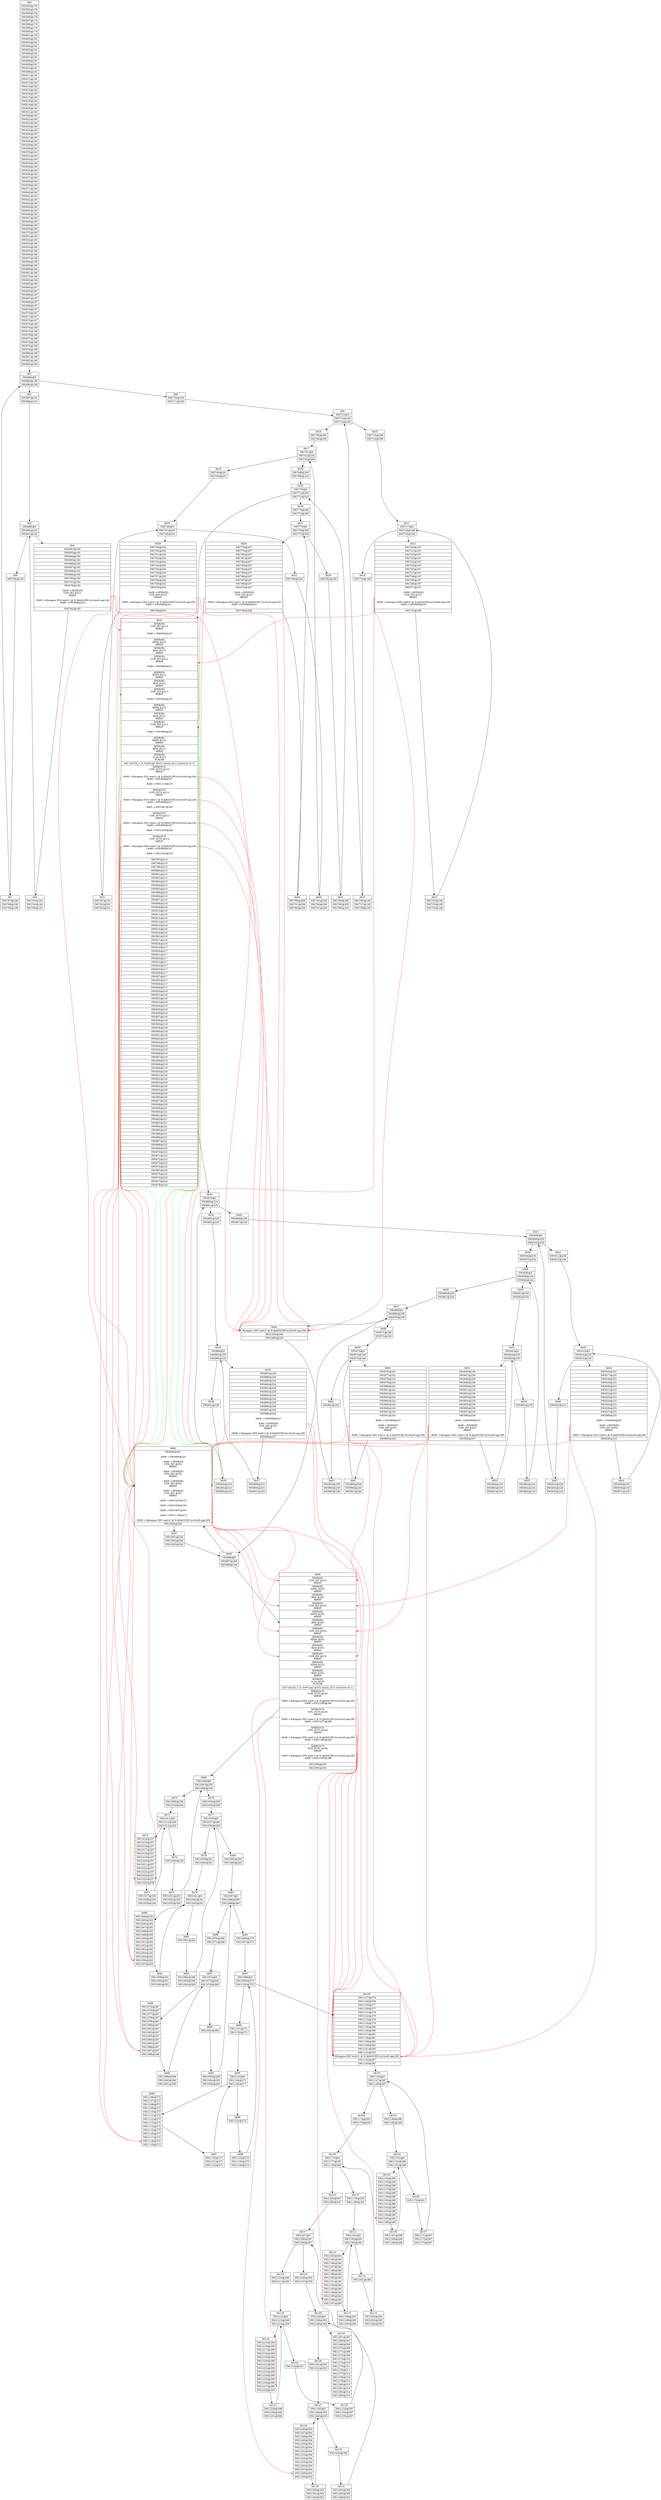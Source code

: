 digraph CDFG {
node [shape=record];
bb0 [shape=record, label = "{bb0|<x0000000002CB31E0>SW(593)@179\n|<x0000000002CB3280>SW(594)@179\n|<x0000000002CB3320>SW(595)@179\n|<x0000000002CB33C0>SW(596)@179\n|<x0000000002CB3460>SW(597)@179\n|<x0000000002CB3500>SW(598)@179\n|<x0000000002CB35A0>SW(599)@179\n|<x0000000002CB3640>SW(600)@179\n|<x0000000002CB36E0>SW(601)@179\n|<x0000000002CB3780>SW(602)@181\n|<x0000000002CB3820>SW(603)@181\n|<x0000000002CB38C0>SW(604)@181\n|<x0000000002CB3960>SW(605)@181\n|<x0000000002CB3A00>SW(606)@181\n|<x0000000002CB3AA0>SW(607)@181\n|<x0000000002CB3B40>SW(608)@181\n|<x0000000002CB3BE0>SW(609)@181\n|<x0000000002CB3C80>SW(610)@181\n|<x0000000002CB2240>SW(568)@181\n|<x0000000002CB3D20>SW(611)@181\n|<x0000000002CB3DC0>SW(612)@181\n|<x0000000002CB3E60>SW(613)@182\n|<x0000000002CB3F00>SW(614)@182\n|<x0000000002CB3FA0>SW(615)@182\n|<x0000000002CB4040>SW(616)@182\n|<x0000000002CB40E0>SW(617)@182\n|<x0000000002CB4180>SW(618)@182\n|<x0000000002CB4220>SW(619)@182\n|<x0000000002CB42C0>SW(620)@182\n|<x0000000002CB4360>SW(621)@182\n|<x0000000002CB22E0>SW(569)@182\n|<x0000000002CB4400>SW(622)@182\n|<x0000000002CB44A0>SW(623)@182\n|<x0000000002CB4540>SW(624)@183\n|<x0000000002CB45E0>SW(625)@183\n|<x0000000002CB4680>SW(626)@183\n|<x0000000002CB4720>SW(627)@183\n|<x0000000002CB47C0>SW(628)@183\n|<x0000000002CB4860>SW(629)@183\n|<x0000000002CB4900>SW(630)@183\n|<x0000000002CB2380>SW(570)@183\n|<x0000000002CB49A0>SW(631)@183\n|<x0000000002CB4A40>SW(632)@183\n|<x0000000002CB4AE0>SW(633)@184\n|<x0000000002CB4B80>SW(634)@184\n|<x0000000002CB4C20>SW(635)@184\n|<x0000000002CB4CC0>SW(636)@184\n|<x0000000002CB4D60>SW(637)@184\n|<x0000000002CB4E00>SW(638)@184\n|<x0000000002CB4EA0>SW(639)@184\n|<x0000000002CB2420>SW(571)@184\n|<x0000000002CB4F40>SW(640)@184\n|<x0000000002CB4FE0>SW(641)@184\n|<x0000000002CB5080>SW(642)@185\n|<x0000000002CB5120>SW(643)@185\n|<x0000000002CB51C0>SW(644)@185\n|<x0000000002CB5260>SW(645)@185\n|<x0000000002CB5300>SW(646)@185\n|<x0000000002CB53A0>SW(647)@185\n|<x0000000002CB5440>SW(648)@185\n|<x0000000002CB54E0>SW(649)@185\n|<x0000000002CB5580>SW(650)@185\n|<x0000000002CB24C0>SW(572)@185\n|<x0000000002CB5620>SW(651)@185\n|<x0000000002CB56C0>SW(652)@185\n|<x0000000002CB5760>SW(653)@186\n|<x0000000002CB5800>SW(654)@186\n|<x0000000002CB58A0>SW(655)@186\n|<x0000000002CB5940>SW(656)@186\n|<x0000000002CB59E0>SW(657)@186\n|<x0000000002CB5A80>SW(658)@186\n|<x0000000002CB5B20>SW(659)@186\n|<x0000000002CB5BC0>SW(660)@186\n|<x0000000002CB5C60>SW(661)@186\n|<x0000000002CB2560>SW(573)@186\n|<x0000000002CB5D00>SW(662)@186\n|<x0000000002CB5DA0>SW(663)@186\n|<x0000000002CB5E40>SW(664)@187\n|<x0000000002CB5EE0>SW(665)@187\n|<x0000000002CB5F80>SW(666)@187\n|<x0000000002CB6020>SW(667)@187\n|<x0000000002CB60C0>SW(668)@187\n|<x0000000002CB6160>SW(669)@187\n|<x0000000002CB6200>SW(670)@187\n|<x0000000002CB2600>SW(574)@187\n|<x0000000002CB62A0>SW(671)@187\n|<x0000000002CB6340>SW(672)@187\n|<x0000000002CB63E0>SW(673)@188\n|<x0000000002CB6480>SW(674)@188\n|<x0000000002CB6520>SW(675)@188\n|<x0000000002CB65C0>SW(676)@188\n|<x0000000002CB6660>SW(677)@188\n|<x0000000002CB6700>SW(678)@188\n|<x0000000002CB67A0>SW(679)@188\n|<x0000000002CB26A0>SW(575)@188\n|<x0000000002CB6840>SW(680)@188\n|<x0000000002CB68E0>SW(681)@188\n|<x0000000002CB6980>SW(682)@190\n|<x0000000002CB6A20>SW(683)@190\n}"];
bb1 [shape=record, label = "{bb1|<x0000000002CB6AC0>SW(684)@0\n|<x0000000002CB6B60>SW(685)@190\n|<x0000000002CB6C00>SW(686)@190\n}"];
bb2 [shape=record, label = "{bb2|<x0000000002CB6CA0>SW(687)@191\n|<x0000000002CB6D40>SW(688)@191\n}"];
bb3 [shape=record, label = "{bb3|<x0000000002CB6DE0>SW(689)@0\n|<x0000000002CB6E80>SW(690)@191\n|<x0000000002CB6F20>SW(691)@191\n}"];
bb4 [shape=record, label = "{bb4|<x0000000002B3B140>SW(692)@192\n|<x0000000002B3B1E0>SW(693)@192\n|<x0000000002B3B280>SW(694)@192\n|<x0000000002B3B320>SW(695)@192\n|<x0000000002B3B3C0>SW(696)@192\n|<x0000000002B3B460>SW(697)@192\n|<x0000000002B3B500>SW(698)@192\n|<x0000000002B3B5A0>SW(699)@192\n|<x0000000002B3B640>SW(700)@192\n|<x0000000002B3B6E0>SW(701)@192\n|<x0000000002CB2740>SW(576)@192\n\n--RAW--\>XFER(IN)\nCON_IN2 @212\nARRAY\n\n--RAW--\>#pragma SDS wait(1) @ D:/ljd4/GCRU/src/tsw9.cpp:244\n--RAW--\>SW(999)@247\n\n|<x0000000002B3B780>SW(702)@193\n}"];
bb5 [shape=record, label = "{bb5|<x0000000002B3B820>SW(703)@191\n|<x0000000002B3B8C0>SW(704)@191\n|<x0000000002B3B960>SW(705)@191\n}"];
bb6 [shape=record, label = "{bb6|<x0000000002B3BA00>SW(706)@194\n}"];
bb7 [shape=record, label = "{bb7|<x0000000002B3BAA0>SW(707)@190\n|<x0000000002B3BB40>SW(708)@190\n|<x0000000002B3BBE0>SW(709)@190\n}"];
bb8 [shape=record, label = "{bb8|<x0000000002B3BC80>SW(710)@195\n|<x0000000002B3BD20>SW(711)@195\n}"];
bb9 [shape=record, label = "{bb9|<x0000000002B3BDC0>SW(712)@0\n|<x0000000002B3BE60>SW(713)@195\n|<x0000000002B3BF00>SW(714)@195\n}"];
bb10 [shape=record, label = "{bb10|<x0000000002B3BFA0>SW(715)@196\n|<x0000000002B3C040>SW(716)@196\n}"];
bb11 [shape=record, label = "{bb11|<x0000000002B3C0E0>SW(717)@0\n|<x0000000002B3C180>SW(718)@196\n|<x0000000002B3C220>SW(719)@196\n}"];
bb12 [shape=record, label = "{bb12|<x0000000002B3C2C0>SW(720)@197\n|<x0000000002B3C360>SW(721)@197\n|<x0000000002B3C400>SW(722)@197\n|<x0000000002B3C4A0>SW(723)@197\n|<x0000000002B3C540>SW(724)@197\n|<x0000000002B3C5E0>SW(725)@197\n|<x0000000002B3C680>SW(726)@197\n|<x0000000002B3C720>SW(727)@197\n|<x0000000002B3C7C0>SW(728)@197\n|<x0000000002B3C860>SW(729)@197\n|<x0000000002B3C900>SW(730)@197\n|<x0000000002CB27E0>SW(577)@197\n\n--RAW--\>XFER(IN)\nCON_IN3 @212\nARRAY\n\n--RAW--\>#pragma SDS wait(1) @ D:/ljd4/GCRU/src/tsw9.cpp:244\n--RAW--\>SW(999)@247\n\n|<x0000000002B3C9A0>SW(731)@198\n}"];
bb13 [shape=record, label = "{bb13|<x0000000002B3CA40>SW(732)@196\n|<x0000000002B3CAE0>SW(733)@196\n|<x0000000002B3CB80>SW(734)@196\n}"];
bb14 [shape=record, label = "{bb14|<x0000000002B3CC20>SW(735)@199\n}"];
bb15 [shape=record, label = "{bb15|<x0000000002B3CCC0>SW(736)@195\n|<x0000000002B3CD60>SW(737)@195\n|<x0000000002B3CE00>SW(738)@195\n}"];
bb16 [shape=record, label = "{bb16|<x0000000002B3CEA0>SW(739)@200\n|<x0000000002B3CF40>SW(740)@200\n}"];
bb17 [shape=record, label = "{bb17|<x0000000002B3CFE0>SW(741)@0\n|<x0000000002B3D080>SW(742)@200\n|<x0000000002B3D120>SW(743)@200\n}"];
bb18 [shape=record, label = "{bb18|<x0000000002B3D1C0>SW(744)@201\n|<x0000000002B3D260>SW(745)@201\n}"];
bb19 [shape=record, label = "{bb19|<x0000000002B3D300>SW(746)@0\n|<x0000000002B3D3A0>SW(747)@201\n|<x0000000002B3D440>SW(748)@201\n}"];
bb20 [shape=record, label = "{bb20|<x0000000002B3D4E0>SW(749)@202\n|<x0000000002B3D580>SW(750)@202\n|<x0000000002B3D620>SW(751)@202\n|<x0000000002B3D6C0>SW(752)@202\n|<x0000000002B3D760>SW(753)@202\n|<x0000000002B3D800>SW(754)@202\n|<x0000000002B3D8A0>SW(755)@202\n|<x0000000002B3D940>SW(756)@202\n|<x0000000002B3D9E0>SW(757)@202\n|<x0000000002B3DA80>SW(758)@202\n|<x0000000002B3DB20>SW(759)@202\n|<x0000000002CB2880>SW(578)@202\n\n--RAW--\>XFER(IN)\nCON_IN4 @212\nARRAY\n\n--RAW--\>#pragma SDS wait(1) @ D:/ljd4/GCRU/src/tsw9.cpp:244\n--RAW--\>SW(999)@247\n\n|<x0000000002B3DBC0>SW(760)@203\n}"];
bb21 [shape=record, label = "{bb21|<x0000000002B3DC60>SW(761)@201\n|<x0000000002B3DD00>SW(762)@201\n|<x0000000002B3DDA0>SW(763)@201\n}"];
bb22 [shape=record, label = "{bb22|<x0000000002B3DE40>SW(764)@204\n}"];
bb23 [shape=record, label = "{bb23|<x0000000002B3DEE0>SW(765)@200\n|<x0000000002B3DF80>SW(766)@200\n|<x0000000002B3E020>SW(767)@200\n}"];
bb24 [shape=record, label = "{bb24|<x0000000002B3E0C0>SW(768)@205\n|<x0000000002B3E160>SW(769)@205\n}"];
bb25 [shape=record, label = "{bb25|<x0000000002B3E200>SW(770)@0\n|<x0000000002B3E2A0>SW(771)@205\n|<x0000000002B3E340>SW(772)@205\n}"];
bb26 [shape=record, label = "{bb26|<x0000000002B3E3E0>SW(773)@206\n|<x0000000002B3E480>SW(774)@206\n}"];
bb27 [shape=record, label = "{bb27|<x0000000002B3E520>SW(775)@0\n|<x0000000002B3E5C0>SW(776)@206\n|<x0000000002B3E660>SW(777)@206\n}"];
bb28 [shape=record, label = "{bb28|<x0000000002B3E700>SW(778)@207\n|<x0000000002B3E7A0>SW(779)@207\n|<x0000000002B3E840>SW(780)@207\n|<x0000000002B3E8E0>SW(781)@207\n|<x0000000002B3E980>SW(782)@207\n|<x0000000002B3EA20>SW(783)@207\n|<x0000000002B3EAC0>SW(784)@207\n|<x0000000002B3EB60>SW(785)@207\n|<x0000000002B3EC00>SW(786)@207\n|<x0000000002B3ECA0>SW(787)@207\n|<x0000000002B3ED40>SW(788)@207\n|<x0000000002CB2920>SW(579)@207\n\n--RAW--\>XFER(IN)\nCON_IN5 @212\nARRAY\n\n--RAW--\>#pragma SDS wait(1) @ D:/ljd4/GCRU/src/tsw9.cpp:244\n--RAW--\>SW(999)@247\n\n|<x0000000002B3EDE0>SW(789)@208\n}"];
bb29 [shape=record, label = "{bb29|<x0000000002B3EE80>SW(790)@206\n|<x0000000002B3EF20>SW(791)@206\n|<x0000000002B3EFC0>SW(792)@206\n}"];
bb30 [shape=record, label = "{bb30|<x0000000002B3F060>SW(793)@209\n}"];
bb31 [shape=record, label = "{bb31|<x0000000002B3F100>SW(794)@205\n|<x0000000002B3F1A0>SW(795)@205\n|<x0000000002B3F240>SW(796)@205\n}"];
bb32 [shape=record, label = "{bb32|<x0000000002EE4D30>XFER(IN)\nCON_IN2 @212\nARRAY\n\n--WAR--\>SW(999)@247\n\n|<x0000000002EE4DD0>XFER(IN)\nKER2 @212\nARRAY\n|<x0000000002EE4F10>XFER(IN)\nBIA2 @212\nARRAY\n|<x0000000002EE4FB0>XFER(IN)\nCON_IN3 @212\nARRAY\n\n--WAR--\>SW(999)@247\n\n|<x0000000002EE5050>XFER(IN)\nKER3 @212\nARRAY\n|<x0000000002EE5190>XFER(IN)\nBIA3 @212\nARRAY\n|<x0000000002EE5230>XFER(IN)\nCON_IN4 @212\nARRAY\n\n--WAR--\>SW(999)@247\n\n|<x0000000002EE52D0>XFER(IN)\nKER4 @212\nARRAY\n|<x0000000002EE5410>XFER(IN)\nBIA4 @212\nARRAY\n|<x0000000002EE54B0>XFER(IN)\nCON_IN5 @212\nARRAY\n\n--WAR--\>SW(999)@247\n\n|<x0000000002EE5550>XFER(IN)\nKER5 @212\nARRAY\n|<x0000000002EE5690>XFER(IN)\nBIA5 @212\nARRAY\n|<x0000000002EE5730>XFER(IN)\nre_en @212\nSCALAR\n|<x000000000173EC50>call 'conv2d_1' in 'tsw9.cpp' @212 (async_id:1) (resource id:-1)\n|<x0000000002EE55F0>XFER(OUT)\nCON_OUT5 @212\nARRAY\n\n--RAW--\>#pragma SDS wait(1) @ D:/ljd4/GCRU/src/tsw9.cpp:244\n--RAW--\>SW(999)@247\n\n--RAW--\>SW(1118)@272\n\n|<x0000000002EE5370>XFER(OUT)\nCON_OUT4 @212\nARRAY\n\n--RAW--\>#pragma SDS wait(1) @ D:/ljd4/GCRU/src/tsw9.cpp:244\n--RAW--\>SW(999)@247\n\n--RAW--\>SW(1087)@267\n\n|<x0000000002EE50F0>XFER(OUT)\nCON_OUT3 @212\nARRAY\n\n--RAW--\>#pragma SDS wait(1) @ D:/ljd4/GCRU/src/tsw9.cpp:244\n--RAW--\>SW(999)@247\n\n--RAW--\>SW(1056)@262\n\n|<x0000000002EE4E70>XFER(OUT)\nCON_OUT2 @212\nARRAY\n\n--RAW--\>#pragma SDS wait(1) @ D:/ljd4/GCRU/src/tsw9.cpp:244\n--RAW--\>SW(999)@247\n\n--RAW--\>SW(1025)@257\n\n|<x0000000002B3F2E0>SW(797)@215\n|<x0000000002B3F380>SW(798)@215\n|<x0000000002B3F420>SW(799)@215\n|<x0000000002B3F4C0>SW(800)@215\n|<x0000000002B3F560>SW(801)@215\n|<x0000000002B3F600>SW(802)@215\n|<x0000000002B3F6A0>SW(803)@215\n|<x0000000002B3F740>SW(804)@215\n|<x0000000002B3F7E0>SW(805)@215\n|<x0000000002CB29C0>SW(580)@215\n|<x0000000002B3F880>SW(806)@215\n|<x0000000002B3F920>SW(807)@215\n|<x0000000002B3F9C0>SW(808)@216\n|<x0000000002B3FA60>SW(809)@216\n|<x0000000002B3FB00>SW(810)@216\n|<x0000000002B3FBA0>SW(811)@216\n|<x0000000002B3FC40>SW(812)@216\n|<x0000000002B3FCE0>SW(813)@216\n|<x0000000002B3FD80>SW(814)@216\n|<x0000000002B3FE20>SW(815)@216\n|<x0000000002B3FEC0>SW(816)@216\n|<x0000000002CB2A60>SW(581)@216\n|<x0000000002B3FF60>SW(817)@216\n|<x0000000002B40000>SW(818)@216\n|<x0000000002B400A0>SW(819)@217\n|<x0000000002B40140>SW(820)@217\n|<x0000000002B401E0>SW(821)@217\n|<x0000000002B40280>SW(822)@217\n|<x0000000002B40320>SW(823)@217\n|<x0000000002B403C0>SW(824)@217\n|<x0000000002B40460>SW(825)@217\n|<x0000000002B40500>SW(826)@217\n|<x0000000002B405A0>SW(827)@217\n|<x0000000002CB2B00>SW(582)@217\n|<x0000000002B40640>SW(828)@217\n|<x0000000002B406E0>SW(829)@217\n|<x0000000002B40780>SW(830)@218\n|<x0000000002B40820>SW(831)@218\n|<x0000000002B408C0>SW(832)@218\n|<x0000000002B40960>SW(833)@218\n|<x0000000002B40A00>SW(834)@218\n|<x0000000002B40AA0>SW(835)@218\n|<x0000000002B40B40>SW(836)@218\n|<x0000000002B40BE0>SW(837)@218\n|<x0000000002B40C80>SW(838)@218\n|<x0000000002CB2BA0>SW(583)@218\n|<x0000000002B40D20>SW(839)@218\n|<x0000000002B40DC0>SW(840)@218\n|<x0000000002B40E60>SW(841)@219\n|<x0000000002B40F00>SW(842)@219\n|<x0000000002B40FA0>SW(843)@219\n|<x0000000002B41040>SW(844)@219\n|<x0000000002B410E0>SW(845)@219\n|<x0000000002B41180>SW(846)@219\n|<x0000000002B41220>SW(847)@219\n|<x0000000002CB2C40>SW(584)@219\n|<x0000000002B412C0>SW(848)@219\n|<x0000000002B41360>SW(849)@219\n|<x0000000002B41400>SW(850)@220\n|<x0000000002B414A0>SW(851)@220\n|<x0000000002B41540>SW(852)@220\n|<x0000000002B415E0>SW(853)@220\n|<x0000000002B41680>SW(854)@220\n|<x0000000002B41720>SW(855)@220\n|<x0000000002B417C0>SW(856)@220\n|<x0000000002CB2CE0>SW(585)@220\n|<x0000000002B41860>SW(857)@220\n|<x0000000002B41900>SW(858)@220\n|<x0000000002B419A0>SW(859)@221\n|<x0000000002B41A40>SW(860)@221\n|<x0000000002B41AE0>SW(861)@221\n|<x0000000002B41B80>SW(862)@221\n|<x0000000002B41C20>SW(863)@221\n|<x0000000002B41CC0>SW(864)@221\n|<x0000000002B41D60>SW(865)@221\n|<x0000000002CB2D80>SW(586)@221\n|<x0000000002B41E00>SW(866)@221\n|<x0000000002B41EA0>SW(867)@221\n|<x0000000002B41F40>SW(868)@222\n|<x0000000002B41FE0>SW(869)@222\n|<x0000000002B42080>SW(870)@222\n|<x0000000002B42120>SW(871)@222\n|<x0000000002B421C0>SW(872)@222\n|<x0000000002B42260>SW(873)@222\n|<x0000000002B42300>SW(874)@222\n|<x0000000002CB2E20>SW(587)@222\n|<x0000000002B423A0>SW(875)@222\n|<x0000000002B42440>SW(876)@222\n|<x0000000002B424E0>SW(877)@224\n|<x0000000002B42580>SW(878)@224\n}"];
bb33 [shape=record, label = "{bb33|<x0000000002B42620>SW(879)@0\n|<x0000000002B426C0>SW(880)@224\n|<x0000000002B42760>SW(881)@224\n}"];
bb34 [shape=record, label = "{bb34|<x0000000002B42800>SW(882)@225\n|<x0000000002B428A0>SW(883)@225\n}"];
bb35 [shape=record, label = "{bb35|<x0000000002B42940>SW(884)@0\n|<x0000000002B429E0>SW(885)@225\n|<x0000000002B42A80>SW(886)@225\n}"];
bb36 [shape=record, label = "{bb36|<x0000000002B42B20>SW(887)@226\n|<x0000000002B42BC0>SW(888)@226\n|<x0000000002B42C60>SW(889)@226\n|<x0000000002B42D00>SW(890)@226\n|<x0000000002B42DA0>SW(891)@226\n|<x0000000002B42E40>SW(892)@226\n|<x0000000002B42EE0>SW(893)@226\n|<x0000000002B42F80>SW(894)@226\n|<x0000000002B43020>SW(895)@226\n|<x0000000002B43140>SW(896)@226\n|<x0000000002B431E0>SW(897)@226\n|<x0000000002CB2EC0>SW(588)@226\n\n--RAW--\>SW(999)@247\n\n--RAW--\>XFER(IN)\nCON_IN2 @252\nARRAY\n\n--RAW--\>#pragma SDS wait(1) @ D:/ljd4/GCRU/src/tsw9.cpp:285\n|<x0000000002B43280>SW(898)@227\n}"];
bb37 [shape=record, label = "{bb37|<x0000000002B43320>SW(899)@225\n|<x0000000002B433C0>SW(900)@225\n|<x0000000002B43460>SW(901)@225\n}"];
bb38 [shape=record, label = "{bb38|<x0000000002B43500>SW(902)@228\n}"];
bb39 [shape=record, label = "{bb39|<x0000000002B435A0>SW(903)@224\n|<x0000000002B43640>SW(904)@224\n|<x0000000002B436E0>SW(905)@224\n}"];
bb40 [shape=record, label = "{bb40|<x0000000002B43780>SW(906)@229\n|<x0000000002B43820>SW(907)@229\n}"];
bb41 [shape=record, label = "{bb41|<x0000000002B438C0>SW(908)@0\n|<x0000000002B43960>SW(909)@229\n|<x0000000002B43A00>SW(910)@229\n}"];
bb42 [shape=record, label = "{bb42|<x0000000002B43AA0>SW(911)@230\n|<x0000000002B43B40>SW(912)@230\n}"];
bb43 [shape=record, label = "{bb43|<x0000000002B43BE0>SW(913)@0\n|<x0000000002B43C80>SW(914)@230\n|<x0000000002B43D20>SW(915)@230\n}"];
bb44 [shape=record, label = "{bb44|<x0000000002B43DC0>SW(916)@231\n|<x0000000002B43E60>SW(917)@231\n|<x0000000002B43F00>SW(918)@231\n|<x0000000002B43FA0>SW(919)@231\n|<x0000000002B44040>SW(920)@231\n|<x0000000002B440E0>SW(921)@231\n|<x0000000002B44180>SW(922)@231\n|<x0000000002B44220>SW(923)@231\n|<x0000000002B442C0>SW(924)@231\n|<x0000000002B44360>SW(925)@231\n|<x0000000002B44400>SW(926)@231\n|<x0000000002B444A0>SW(927)@231\n|<x0000000002CB2F60>SW(589)@231\n\n--RAW--\>SW(999)@247\n\n--RAW--\>XFER(IN)\nCON_IN3 @252\nARRAY\n\n--RAW--\>#pragma SDS wait(1) @ D:/ljd4/GCRU/src/tsw9.cpp:285\n|<x0000000002B44540>SW(928)@232\n}"];
bb45 [shape=record, label = "{bb45|<x0000000002B445E0>SW(929)@230\n|<x0000000002B44680>SW(930)@230\n|<x0000000002B44720>SW(931)@230\n}"];
bb46 [shape=record, label = "{bb46|<x0000000002B447C0>SW(932)@233\n}"];
bb47 [shape=record, label = "{bb47|<x0000000002B44860>SW(933)@229\n|<x0000000002B44900>SW(934)@229\n|<x0000000002B449A0>SW(935)@229\n}"];
bb48 [shape=record, label = "{bb48|<x0000000002B44A40>SW(936)@234\n|<x0000000002B44AE0>SW(937)@234\n}"];
bb49 [shape=record, label = "{bb49|<x0000000002B44B80>SW(938)@0\n|<x0000000002B44C20>SW(939)@234\n|<x0000000002B44CC0>SW(940)@234\n}"];
bb50 [shape=record, label = "{bb50|<x0000000002B44D60>SW(941)@235\n|<x0000000002B44E00>SW(942)@235\n}"];
bb51 [shape=record, label = "{bb51|<x0000000002B44EA0>SW(943)@0\n|<x0000000002B44F40>SW(944)@235\n|<x0000000002B44FE0>SW(945)@235\n}"];
bb52 [shape=record, label = "{bb52|<x0000000002B45080>SW(946)@236\n|<x0000000002B45120>SW(947)@236\n|<x0000000002B451C0>SW(948)@236\n|<x0000000002B45260>SW(949)@236\n|<x0000000002B45300>SW(950)@236\n|<x0000000002B453A0>SW(951)@236\n|<x0000000002B45440>SW(952)@236\n|<x0000000002B454E0>SW(953)@236\n|<x0000000002B45580>SW(954)@236\n|<x0000000002B45620>SW(955)@236\n|<x0000000002B456C0>SW(956)@236\n|<x0000000002B45760>SW(957)@236\n|<x0000000002CB3000>SW(590)@236\n\n--RAW--\>SW(999)@247\n\n--RAW--\>XFER(IN)\nCON_IN4 @252\nARRAY\n\n--RAW--\>#pragma SDS wait(1) @ D:/ljd4/GCRU/src/tsw9.cpp:285\n|<x0000000002B45800>SW(958)@237\n}"];
bb53 [shape=record, label = "{bb53|<x0000000002B458A0>SW(959)@235\n|<x0000000002B45940>SW(960)@235\n|<x0000000002B459E0>SW(961)@235\n}"];
bb54 [shape=record, label = "{bb54|<x0000000002B45A80>SW(962)@238\n}"];
bb55 [shape=record, label = "{bb55|<x0000000002B45B20>SW(963)@234\n|<x0000000002B45BC0>SW(964)@234\n|<x0000000002B45C60>SW(965)@234\n}"];
bb56 [shape=record, label = "{bb56|<x0000000002B45D00>SW(966)@239\n|<x0000000002B45DA0>SW(967)@239\n}"];
bb57 [shape=record, label = "{bb57|<x0000000002B45E40>SW(968)@0\n|<x0000000002B45EE0>SW(969)@239\n|<x0000000002B45F80>SW(970)@239\n}"];
bb58 [shape=record, label = "{bb58|<x0000000002B46020>SW(971)@240\n|<x0000000002B460C0>SW(972)@240\n}"];
bb59 [shape=record, label = "{bb59|<x0000000002B46160>SW(973)@0\n|<x0000000002B46200>SW(974)@240\n|<x0000000002B462A0>SW(975)@240\n}"];
bb60 [shape=record, label = "{bb60|<x0000000002B46340>SW(976)@241\n|<x0000000002B463E0>SW(977)@241\n|<x0000000002B46480>SW(978)@241\n|<x0000000002B46520>SW(979)@241\n|<x0000000002B465C0>SW(980)@241\n|<x0000000002B46660>SW(981)@241\n|<x0000000002B46700>SW(982)@241\n|<x0000000002B467A0>SW(983)@241\n|<x0000000002B46840>SW(984)@241\n|<x0000000002B468E0>SW(985)@241\n|<x0000000002B46980>SW(986)@241\n|<x0000000002B46A20>SW(987)@241\n|<x0000000002CB30A0>SW(591)@241\n\n--RAW--\>SW(999)@247\n\n--RAW--\>XFER(IN)\nCON_IN5 @252\nARRAY\n\n--RAW--\>#pragma SDS wait(1) @ D:/ljd4/GCRU/src/tsw9.cpp:285\n|<x0000000002B46AC0>SW(988)@242\n}"];
bb61 [shape=record, label = "{bb61|<x0000000002B46B60>SW(989)@240\n|<x0000000002B46C00>SW(990)@240\n|<x0000000002B46CA0>SW(991)@240\n}"];
bb62 [shape=record, label = "{bb62|<x0000000002B46D40>SW(992)@243\n}"];
bb63 [shape=record, label = "{bb63|<x0000000002B46DE0>SW(993)@239\n|<x0000000002B46E80>SW(994)@239\n|<x0000000002B46F20>SW(995)@239\n}"];
bb64 [shape=record, label = "{bb64|<x0000000002CB3140>#pragma SDS wait(1) @ D:/ljd4/GCRU/src/tsw9.cpp:244|<x0000000002CBE340>SW(1284)@246\n|<x0000000002CBE3E0>SW(1285)@246\n}"];
bb65 [shape=record, label = "{bb65|<x0000000002B46FC0>SW(996)@0\n|<x0000000002B47060>SW(997)@246\n|<x0000000002B47100>SW(998)@246\n}"];
bb66 [shape=record, label = "{bb66|<x0000000002B471A0>SW(999)@247\n\n--RAW--\>SW(999)@247\n\n--RAW--\>XFER(IN)\nCON_IN5 @252\nARRAY\n\n--RAW--\>XFER(IN)\nCON_IN4 @252\nARRAY\n\n--RAW--\>XFER(IN)\nCON_IN3 @252\nARRAY\n\n--RAW--\>XFER(IN)\nCON_IN2 @252\nARRAY\n\n--RAW--\>SW(1025)@257\n\n--RAW--\>SW(1056)@262\n\n--RAW--\>SW(1087)@267\n\n--RAW--\>SW(1118)@272\n\n--RAW--\>#pragma SDS wait(1) @ D:/ljd4/GCRU/src/tsw9.cpp:285\n|<x0000000002B47240>SW(1000)@249\n}"];
bb67 [shape=record, label = "{bb67|<x0000000002B472E0>SW(1001)@246\n|<x0000000002B47380>SW(1002)@246\n|<x0000000002B47420>SW(1003)@246\n}"];
bb68 [shape=record, label = "{bb68|<x0000000002EE57D0>XFER(IN)\nCON_IN2 @252\nARRAY\n|<x0000000002EE5870>XFER(IN)\nKER2 @252\nARRAY\n|<x0000000002EE59B0>XFER(IN)\nBIA2 @252\nARRAY\n|<x0000000002EE5A50>XFER(IN)\nCON_IN3 @252\nARRAY\n|<x0000000002EE5AF0>XFER(IN)\nKER3 @252\nARRAY\n|<x0000000002EE5C30>XFER(IN)\nBIA3 @252\nARRAY\n|<x0000000002EE5CD0>XFER(IN)\nCON_IN4 @252\nARRAY\n|<x0000000002EE5D70>XFER(IN)\nKER4 @252\nARRAY\n|<x0000000002EE5EB0>XFER(IN)\nBIA4 @252\nARRAY\n|<x0000000002EE5F50>XFER(IN)\nCON_IN5 @252\nARRAY\n|<x0000000002EE5FF0>XFER(IN)\nKER5 @252\nARRAY\n|<x0000000002EE6130>XFER(IN)\nBIA5 @252\nARRAY\n|<x0000000002EE61D0>XFER(IN)\nre_en @252\nSCALAR\n|<x000000000173EB70>call 'conv2d_1' in 'tsw9.cpp' @252 (async_id:1) (resource id:-1)\n|<x0000000002EE6090>XFER(OUT)\nCON_OUT5 @252\nARRAY\n\n--RAW--\>#pragma SDS wait(1) @ D:/ljd4/GCRU/src/tsw9.cpp:285\n--RAW--\>SW(1258)@304\n\n|<x0000000002EE5E10>XFER(OUT)\nCON_OUT4 @252\nARRAY\n\n--RAW--\>#pragma SDS wait(1) @ D:/ljd4/GCRU/src/tsw9.cpp:285\n--RAW--\>SW(1227)@299\n\n|<x0000000002EE5B90>XFER(OUT)\nCON_OUT3 @252\nARRAY\n\n--RAW--\>#pragma SDS wait(1) @ D:/ljd4/GCRU/src/tsw9.cpp:285\n--RAW--\>SW(1196)@294\n\n|<x0000000002EE5910>XFER(OUT)\nCON_OUT2 @252\nARRAY\n\n--RAW--\>#pragma SDS wait(1) @ D:/ljd4/GCRU/src/tsw9.cpp:285\n--RAW--\>SW(1165)@289\n\n|<x0000000002B474C0>SW(1004)@255\n|<x0000000002B47560>SW(1005)@255\n}"];
bb69 [shape=record, label = "{bb69|<x0000000002B47600>SW(1006)@0\n|<x0000000002B476A0>SW(1007)@255\n|<x0000000002B47740>SW(1008)@255\n}"];
bb70 [shape=record, label = "{bb70|<x0000000002B477E0>SW(1009)@256\n|<x0000000002B47880>SW(1010)@256\n}"];
bb71 [shape=record, label = "{bb71|<x0000000002B47920>SW(1011)@0\n|<x0000000002B479C0>SW(1012)@256\n|<x0000000002B47A60>SW(1013)@256\n}"];
bb72 [shape=record, label = "{bb72|<x0000000002B47B00>SW(1014)@257\n|<x0000000002B47BA0>SW(1015)@257\n|<x0000000002B47C40>SW(1016)@257\n|<x0000000002B47CE0>SW(1017)@257\n|<x0000000002B47D80>SW(1018)@257\n|<x0000000002B47E20>SW(1019)@257\n|<x0000000002B47EC0>SW(1020)@257\n|<x0000000002B47F60>SW(1021)@257\n|<x0000000002B48000>SW(1022)@257\n|<x0000000002B480A0>SW(1023)@257\n|<x0000000002B48140>SW(1024)@257\n|<x0000000002B481E0>SW(1025)@257\n|<x0000000002B48280>SW(1026)@258\n}"];
bb73 [shape=record, label = "{bb73|<x0000000002B48320>SW(1027)@256\n|<x0000000002B483C0>SW(1028)@256\n|<x0000000002B48460>SW(1029)@256\n}"];
bb74 [shape=record, label = "{bb74|<x0000000002B48500>SW(1030)@259\n}"];
bb75 [shape=record, label = "{bb75|<x0000000002B485A0>SW(1031)@255\n|<x0000000002B48640>SW(1032)@255\n|<x0000000002B486E0>SW(1033)@255\n}"];
bb76 [shape=record, label = "{bb76|<x0000000002B48780>SW(1034)@260\n|<x0000000002B48820>SW(1035)@260\n}"];
bb77 [shape=record, label = "{bb77|<x0000000002B488C0>SW(1036)@0\n|<x0000000002B48960>SW(1037)@260\n|<x0000000002B48A00>SW(1038)@260\n}"];
bb78 [shape=record, label = "{bb78|<x0000000002B48AA0>SW(1039)@261\n|<x0000000002B48B40>SW(1040)@261\n}"];
bb79 [shape=record, label = "{bb79|<x0000000002B48BE0>SW(1041)@0\n|<x0000000002B48C80>SW(1042)@261\n|<x0000000002B48D20>SW(1043)@261\n}"];
bb80 [shape=record, label = "{bb80|<x0000000002B48DC0>SW(1044)@262\n|<x0000000002B48E60>SW(1045)@262\n|<x0000000002B48F00>SW(1046)@262\n|<x0000000002B48FA0>SW(1047)@262\n|<x0000000002B49040>SW(1048)@262\n|<x0000000002B490E0>SW(1049)@262\n|<x0000000002B49180>SW(1050)@262\n|<x0000000002B49220>SW(1051)@262\n|<x0000000002B492C0>SW(1052)@262\n|<x0000000002B49360>SW(1053)@262\n|<x0000000002B49400>SW(1054)@262\n|<x0000000002B494A0>SW(1055)@262\n|<x0000000002B49540>SW(1056)@262\n|<x0000000002B495E0>SW(1057)@263\n}"];
bb81 [shape=record, label = "{bb81|<x0000000002B49680>SW(1058)@261\n|<x0000000002B49720>SW(1059)@261\n|<x0000000002B497C0>SW(1060)@261\n}"];
bb82 [shape=record, label = "{bb82|<x0000000002B49860>SW(1061)@264\n}"];
bb83 [shape=record, label = "{bb83|<x0000000002B49900>SW(1062)@260\n|<x0000000002B499A0>SW(1063)@260\n|<x0000000002B49A40>SW(1064)@260\n}"];
bb84 [shape=record, label = "{bb84|<x0000000002B49AE0>SW(1065)@265\n|<x0000000002B49B80>SW(1066)@265\n}"];
bb85 [shape=record, label = "{bb85|<x0000000002B49C20>SW(1067)@0\n|<x0000000002B49CC0>SW(1068)@265\n|<x0000000002B49D60>SW(1069)@265\n}"];
bb86 [shape=record, label = "{bb86|<x0000000002B49E00>SW(1070)@266\n|<x0000000002B49EA0>SW(1071)@266\n}"];
bb87 [shape=record, label = "{bb87|<x0000000002B49F40>SW(1072)@0\n|<x0000000002B49FE0>SW(1073)@266\n|<x0000000002B4A080>SW(1074)@266\n}"];
bb88 [shape=record, label = "{bb88|<x0000000002B4A120>SW(1075)@267\n|<x0000000002B4A1C0>SW(1076)@267\n|<x0000000002B4A260>SW(1077)@267\n|<x0000000002B4A300>SW(1078)@267\n|<x0000000002B4A3A0>SW(1079)@267\n|<x0000000002B4A440>SW(1080)@267\n|<x0000000002B4A4E0>SW(1081)@267\n|<x0000000002B4A580>SW(1082)@267\n|<x0000000002B4A620>SW(1083)@267\n|<x0000000002B4A6C0>SW(1084)@267\n|<x0000000002B4A760>SW(1085)@267\n|<x0000000002B4A800>SW(1086)@267\n|<x0000000002B4A8A0>SW(1087)@267\n|<x0000000002B4A940>SW(1088)@268\n}"];
bb89 [shape=record, label = "{bb89|<x0000000002B4A9E0>SW(1089)@266\n|<x0000000002B4AA80>SW(1090)@266\n|<x0000000002B4AB20>SW(1091)@266\n}"];
bb90 [shape=record, label = "{bb90|<x0000000002B4ABC0>SW(1092)@269\n}"];
bb91 [shape=record, label = "{bb91|<x0000000002B4AC60>SW(1093)@265\n|<x0000000002B4AD00>SW(1094)@265\n|<x0000000002B4ADA0>SW(1095)@265\n}"];
bb92 [shape=record, label = "{bb92|<x0000000002B4AE40>SW(1096)@270\n|<x0000000002B4AEE0>SW(1097)@270\n}"];
bb93 [shape=record, label = "{bb93|<x0000000002B4AF80>SW(1098)@0\n|<x0000000002B4B020>SW(1099)@270\n|<x0000000002CB7040>SW(1100)@270\n}"];
bb94 [shape=record, label = "{bb94|<x0000000002CB70E0>SW(1101)@271\n|<x0000000002CB7180>SW(1102)@271\n}"];
bb95 [shape=record, label = "{bb95|<x0000000002CB7220>SW(1103)@0\n|<x0000000002CB72C0>SW(1104)@271\n|<x0000000002CB7360>SW(1105)@271\n}"];
bb96 [shape=record, label = "{bb96|<x0000000002CB7400>SW(1106)@272\n|<x0000000002CB74A0>SW(1107)@272\n|<x0000000002CB7540>SW(1108)@272\n|<x0000000002CB75E0>SW(1109)@272\n|<x0000000002CB7680>SW(1110)@272\n|<x0000000002CB7720>SW(1111)@272\n|<x0000000002CB77C0>SW(1112)@272\n|<x0000000002CB7860>SW(1113)@272\n|<x0000000002CB7900>SW(1114)@272\n|<x0000000002CB79A0>SW(1115)@272\n|<x0000000002CB7A40>SW(1116)@272\n|<x0000000002CB7AE0>SW(1117)@272\n|<x0000000002CB7B80>SW(1118)@272\n|<x0000000002CB7C20>SW(1119)@273\n}"];
bb97 [shape=record, label = "{bb97|<x0000000002CB7CC0>SW(1120)@271\n|<x0000000002CB7D60>SW(1121)@271\n|<x0000000002CB7E00>SW(1122)@271\n}"];
bb98 [shape=record, label = "{bb98|<x0000000002CB7EA0>SW(1123)@274\n}"];
bb99 [shape=record, label = "{bb99|<x0000000002CB7F40>SW(1124)@270\n|<x0000000002CB7FE0>SW(1125)@270\n|<x0000000002CB8080>SW(1126)@270\n}"];
bb100 [shape=record, label = "{bb100|<x0000000002CB8120>SW(1127)@276\n|<x0000000002CB81C0>SW(1128)@276\n|<x0000000002CB8260>SW(1129)@277\n|<x0000000002CB8300>SW(1130)@277\n|<x0000000002CB83A0>SW(1131)@278\n|<x0000000002CB8440>SW(1132)@278\n|<x0000000002CB84E0>SW(1133)@279\n|<x0000000002CB8580>SW(1134)@279\n|<x0000000002CB8620>SW(1135)@280\n|<x0000000002CB86C0>SW(1136)@280\n|<x0000000002CB8760>SW(1137)@281\n|<x0000000002CB8800>SW(1138)@281\n|<x0000000002CB88A0>SW(1139)@282\n|<x0000000002CB8940>SW(1140)@282\n|<x0000000002CB89E0>SW(1141)@283\n|<x0000000002CB8A80>SW(1142)@283\n|<x0000000002CB8B20>#pragma SDS wait(1) @ D:/ljd4/GCRU/src/tsw9.cpp:285|<x0000000002CB8BC0>SW(1144)@287\n|<x0000000002CB8C60>SW(1145)@287\n}"];
bb101 [shape=record, label = "{bb101|<x0000000002CB8D00>SW(1146)@0\n|<x0000000002CB8DA0>SW(1147)@287\n|<x0000000002CB8E40>SW(1148)@287\n}"];
bb102 [shape=record, label = "{bb102|<x0000000002CB8EE0>SW(1149)@288\n|<x0000000002CB8F80>SW(1150)@288\n}"];
bb103 [shape=record, label = "{bb103|<x0000000002CB9020>SW(1151)@0\n|<x0000000002CB90C0>SW(1152)@288\n|<x0000000002CB9160>SW(1153)@288\n}"];
bb104 [shape=record, label = "{bb104|<x0000000002CB9200>SW(1154)@289\n|<x0000000002CB92A0>SW(1155)@289\n|<x0000000002CB9340>SW(1156)@289\n|<x0000000002CB93E0>SW(1157)@289\n|<x0000000002CB9480>SW(1158)@289\n|<x0000000002CB9520>SW(1159)@289\n|<x0000000002CB95C0>SW(1160)@289\n|<x0000000002CB9660>SW(1161)@289\n|<x0000000002CB9700>SW(1162)@289\n|<x0000000002CB97A0>SW(1163)@289\n|<x0000000002CB9840>SW(1164)@289\n|<x0000000002CB98E0>SW(1165)@289\n|<x0000000002CB9980>SW(1166)@290\n}"];
bb105 [shape=record, label = "{bb105|<x0000000002CB9A20>SW(1167)@288\n|<x0000000002CB9AC0>SW(1168)@288\n|<x0000000002CB9B60>SW(1169)@288\n}"];
bb106 [shape=record, label = "{bb106|<x0000000002CB9C00>SW(1170)@291\n}"];
bb107 [shape=record, label = "{bb107|<x0000000002CB9CA0>SW(1171)@287\n|<x0000000002CB9D40>SW(1172)@287\n|<x0000000002CB9DE0>SW(1173)@287\n}"];
bb108 [shape=record, label = "{bb108|<x0000000002CB9E80>SW(1174)@292\n|<x0000000002CB9F20>SW(1175)@292\n}"];
bb109 [shape=record, label = "{bb109|<x0000000002CB9FC0>SW(1176)@0\n|<x0000000002CBA060>SW(1177)@292\n|<x0000000002CBA100>SW(1178)@292\n}"];
bb110 [shape=record, label = "{bb110|<x0000000002CBA1A0>SW(1179)@293\n|<x0000000002CBA240>SW(1180)@293\n}"];
bb111 [shape=record, label = "{bb111|<x0000000002CBA2E0>SW(1181)@0\n|<x0000000002CBA380>SW(1182)@293\n|<x0000000002CBA420>SW(1183)@293\n}"];
bb112 [shape=record, label = "{bb112|<x0000000002CBA4C0>SW(1184)@294\n|<x0000000002CBA560>SW(1185)@294\n|<x0000000002CBA600>SW(1186)@294\n|<x0000000002CBA6A0>SW(1187)@294\n|<x0000000002CBA740>SW(1188)@294\n|<x0000000002CBA7E0>SW(1189)@294\n|<x0000000002CBA880>SW(1190)@294\n|<x0000000002CBA920>SW(1191)@294\n|<x0000000002CBA9C0>SW(1192)@294\n|<x0000000002CBAA60>SW(1193)@294\n|<x0000000002CBAB00>SW(1194)@294\n|<x0000000002CBABA0>SW(1195)@294\n|<x0000000002CBAC40>SW(1196)@294\n|<x0000000002CBACE0>SW(1197)@295\n}"];
bb113 [shape=record, label = "{bb113|<x0000000002CBAD80>SW(1198)@293\n|<x0000000002CBAE20>SW(1199)@293\n|<x0000000002CBAEC0>SW(1200)@293\n}"];
bb114 [shape=record, label = "{bb114|<x0000000002CBAF60>SW(1201)@296\n}"];
bb115 [shape=record, label = "{bb115|<x0000000002CBB000>SW(1202)@292\n|<x0000000002CBB0A0>SW(1203)@292\n|<x0000000002CBB140>SW(1204)@292\n}"];
bb116 [shape=record, label = "{bb116|<x0000000002CBB1E0>SW(1205)@297\n|<x0000000002CBB280>SW(1206)@297\n}"];
bb117 [shape=record, label = "{bb117|<x0000000002CBB320>SW(1207)@0\n|<x0000000002CBB3C0>SW(1208)@297\n|<x0000000002CBB460>SW(1209)@297\n}"];
bb118 [shape=record, label = "{bb118|<x0000000002CBB500>SW(1210)@298\n|<x0000000002CBB5A0>SW(1211)@298\n}"];
bb119 [shape=record, label = "{bb119|<x0000000002CBB640>SW(1212)@0\n|<x0000000002CBB6E0>SW(1213)@298\n|<x0000000002CBB780>SW(1214)@298\n}"];
bb120 [shape=record, label = "{bb120|<x0000000002CBB820>SW(1215)@299\n|<x0000000002CBB8C0>SW(1216)@299\n|<x0000000002CBB960>SW(1217)@299\n|<x0000000002CBBA00>SW(1218)@299\n|<x0000000002CBBAA0>SW(1219)@299\n|<x0000000002CBBB40>SW(1220)@299\n|<x0000000002CBBBE0>SW(1221)@299\n|<x0000000002CBBC80>SW(1222)@299\n|<x0000000002CBBD20>SW(1223)@299\n|<x0000000002CBBDC0>SW(1224)@299\n|<x0000000002CBBE60>SW(1225)@299\n|<x0000000002CBBF00>SW(1226)@299\n|<x0000000002CBBFA0>SW(1227)@299\n|<x0000000002CBC040>SW(1228)@300\n}"];
bb121 [shape=record, label = "{bb121|<x0000000002CBC0E0>SW(1229)@298\n|<x0000000002CBC180>SW(1230)@298\n|<x0000000002CBC220>SW(1231)@298\n}"];
bb122 [shape=record, label = "{bb122|<x0000000002CBC2C0>SW(1232)@301\n}"];
bb123 [shape=record, label = "{bb123|<x0000000002CBC360>SW(1233)@297\n|<x0000000002CBC400>SW(1234)@297\n|<x0000000002CBC4A0>SW(1235)@297\n}"];
bb124 [shape=record, label = "{bb124|<x0000000002CBC540>SW(1236)@302\n|<x0000000002CBC5E0>SW(1237)@302\n}"];
bb125 [shape=record, label = "{bb125|<x0000000002CBC680>SW(1238)@0\n|<x0000000002CBC720>SW(1239)@302\n|<x0000000002CBC7C0>SW(1240)@302\n}"];
bb126 [shape=record, label = "{bb126|<x0000000002CBC860>SW(1241)@303\n|<x0000000002CBC900>SW(1242)@303\n}"];
bb127 [shape=record, label = "{bb127|<x0000000002CBC9A0>SW(1243)@0\n|<x0000000002CBCA40>SW(1244)@303\n|<x0000000002CBCAE0>SW(1245)@303\n}"];
bb128 [shape=record, label = "{bb128|<x0000000002CBCB80>SW(1246)@304\n|<x0000000002CBCC20>SW(1247)@304\n|<x0000000002CBCCC0>SW(1248)@304\n|<x0000000002CBCD60>SW(1249)@304\n|<x0000000002CBCE00>SW(1250)@304\n|<x0000000002CBCEA0>SW(1251)@304\n|<x0000000002CBCF40>SW(1252)@304\n|<x0000000002CBCFE0>SW(1253)@304\n|<x0000000002CBD080>SW(1254)@304\n|<x0000000002CBD120>SW(1255)@304\n|<x0000000002CBD1C0>SW(1256)@304\n|<x0000000002CBD260>SW(1257)@304\n|<x0000000002CBD300>SW(1258)@304\n|<x0000000002CBD3A0>SW(1259)@305\n}"];
bb129 [shape=record, label = "{bb129|<x0000000002CBD440>SW(1260)@303\n|<x0000000002CBD4E0>SW(1261)@303\n|<x0000000002CBD580>SW(1262)@303\n}"];
bb130 [shape=record, label = "{bb130|<x0000000002CBD620>SW(1263)@306\n}"];
bb131 [shape=record, label = "{bb131|<x0000000002CBD6C0>SW(1264)@302\n|<x0000000002CBD760>SW(1265)@302\n|<x0000000002CBD800>SW(1266)@302\n}"];
bb132 [shape=record, label = "{bb132|<x0000000002CBD8A0>SW(1267)@307\n|<x0000000002CBD940>SW(1268)@307\n|<x0000000002CBD9E0>SW(1269)@308\n|<x0000000002CBDA80>SW(1270)@308\n|<x0000000002CBDB20>SW(1271)@309\n|<x0000000002CBDBC0>SW(1272)@309\n|<x0000000002CBDC60>SW(1273)@310\n|<x0000000002CBDD00>SW(1274)@310\n|<x0000000002CBDDA0>SW(1275)@311\n|<x0000000002CBDE40>SW(1276)@311\n|<x0000000002CBDEE0>SW(1277)@312\n|<x0000000002CBDF80>SW(1278)@312\n|<x0000000002CBE020>SW(1279)@313\n|<x0000000002CBE0C0>SW(1280)@313\n|<x0000000002CBE160>SW(1281)@314\n|<x0000000002CBE200>SW(1282)@314\n|<x0000000002CBE2A0>SW(1283)@315\n}"];
bb0 -> bb1
bb1 -> bb2
bb1 -> bb8
bb2 -> bb3
bb3 -> bb4
bb3 -> bb6
bb4 -> bb5
bb5 -> bb3
bb6 -> bb7
bb7 -> bb1
bb8 -> bb9
bb9 -> bb10
bb9 -> bb16
bb10 -> bb11
bb11 -> bb12
bb11 -> bb14
bb12 -> bb13
bb13 -> bb11
bb14 -> bb15
bb15 -> bb9
bb16 -> bb17
bb17 -> bb18
bb17 -> bb24
bb18 -> bb19
bb19 -> bb20
bb19 -> bb22
bb20 -> bb21
bb21 -> bb19
bb22 -> bb23
bb23 -> bb17
bb24 -> bb25
bb25 -> bb26
bb25 -> bb32
bb26 -> bb27
bb27 -> bb28
bb27 -> bb30
bb28 -> bb29
bb29 -> bb27
bb30 -> bb31
bb31 -> bb25
bb32 -> bb33
bb33 -> bb34
bb33 -> bb40
bb34 -> bb35
bb35 -> bb36
bb35 -> bb38
bb36 -> bb37
bb37 -> bb35
bb38 -> bb39
bb39 -> bb33
bb40 -> bb41
bb41 -> bb42
bb41 -> bb48
bb42 -> bb43
bb43 -> bb44
bb43 -> bb46
bb44 -> bb45
bb45 -> bb43
bb46 -> bb47
bb47 -> bb41
bb48 -> bb49
bb49 -> bb50
bb49 -> bb56
bb50 -> bb51
bb51 -> bb52
bb51 -> bb54
bb52 -> bb53
bb53 -> bb51
bb54 -> bb55
bb55 -> bb49
bb56 -> bb57
bb57 -> bb58
bb57 -> bb64
bb58 -> bb59
bb59 -> bb60
bb59 -> bb62
bb60 -> bb61
bb61 -> bb59
bb62 -> bb63
bb63 -> bb57
bb64 -> bb65
bb65 -> bb66
bb65 -> bb68
bb66 -> bb67
bb67 -> bb65
bb68 -> bb69
bb69 -> bb70
bb69 -> bb76
bb70 -> bb71
bb71 -> bb72
bb71 -> bb74
bb72 -> bb73
bb73 -> bb71
bb74 -> bb75
bb75 -> bb69
bb76 -> bb77
bb77 -> bb78
bb77 -> bb84
bb78 -> bb79
bb79 -> bb80
bb79 -> bb82
bb80 -> bb81
bb81 -> bb79
bb82 -> bb83
bb83 -> bb77
bb84 -> bb85
bb85 -> bb86
bb85 -> bb92
bb86 -> bb87
bb87 -> bb88
bb87 -> bb90
bb88 -> bb89
bb89 -> bb87
bb90 -> bb91
bb91 -> bb85
bb92 -> bb93
bb93 -> bb94
bb93 -> bb100
bb94 -> bb95
bb95 -> bb96
bb95 -> bb98
bb96 -> bb97
bb97 -> bb95
bb98 -> bb99
bb99 -> bb93
bb100 -> bb101
bb101 -> bb102
bb101 -> bb108
bb102 -> bb103
bb103 -> bb104
bb103 -> bb106
bb104 -> bb105
bb105 -> bb103
bb106 -> bb107
bb107 -> bb101
bb108 -> bb109
bb109 -> bb110
bb109 -> bb116
bb110 -> bb111
bb111 -> bb112
bb111 -> bb114
bb112 -> bb113
bb113 -> bb111
bb114 -> bb115
bb115 -> bb109
bb116 -> bb117
bb117 -> bb118
bb117 -> bb124
bb118 -> bb119
bb119 -> bb120
bb119 -> bb122
bb120 -> bb121
bb121 -> bb119
bb122 -> bb123
bb123 -> bb117
bb124 -> bb125
bb125 -> bb126
bb125 -> bb132
bb126 -> bb127
bb127 -> bb128
bb127 -> bb130
bb128 -> bb129
bb129 -> bb127
bb130 -> bb131
bb131 -> bb125
bb4:x0000000002CB2740 -> bb32:x0000000002EE4D30[color=red]
bb4:x0000000002CB2740 -> bb64:x0000000002CB3140[color=red]
bb4:x0000000002CB2740 -> bb66:x0000000002B471A0[color=red]
bb12:x0000000002CB27E0 -> bb32:x0000000002EE4FB0[color=red]
bb12:x0000000002CB27E0 -> bb64:x0000000002CB3140[color=red]
bb12:x0000000002CB27E0 -> bb66:x0000000002B471A0[color=red]
bb20:x0000000002CB2880 -> bb32:x0000000002EE5230[color=red]
bb20:x0000000002CB2880 -> bb64:x0000000002CB3140[color=red]
bb20:x0000000002CB2880 -> bb66:x0000000002B471A0[color=red]
bb28:x0000000002CB2920 -> bb32:x0000000002EE54B0[color=red]
bb28:x0000000002CB2920 -> bb64:x0000000002CB3140[color=red]
bb28:x0000000002CB2920 -> bb66:x0000000002B471A0[color=red]
bb32:x0000000002EE4D30 -> bb66:x0000000002B471A0[color=green]
bb32:x0000000002EE4FB0 -> bb66:x0000000002B471A0[color=green]
bb32:x0000000002EE5230 -> bb66:x0000000002B471A0[color=green]
bb32:x0000000002EE54B0 -> bb66:x0000000002B471A0[color=green]
bb32:x0000000002EE55F0 -> bb64:x0000000002CB3140[color=red]
bb32:x0000000002EE55F0 -> bb66:x0000000002B471A0[color=red]
bb32:x0000000002EE55F0 -> bb96:x0000000002CB7B80[color=red]
bb32:x0000000002EE5370 -> bb64:x0000000002CB3140[color=red]
bb32:x0000000002EE5370 -> bb66:x0000000002B471A0[color=red]
bb32:x0000000002EE5370 -> bb88:x0000000002B4A8A0[color=red]
bb32:x0000000002EE50F0 -> bb64:x0000000002CB3140[color=red]
bb32:x0000000002EE50F0 -> bb66:x0000000002B471A0[color=red]
bb32:x0000000002EE50F0 -> bb80:x0000000002B49540[color=red]
bb32:x0000000002EE4E70 -> bb64:x0000000002CB3140[color=red]
bb32:x0000000002EE4E70 -> bb66:x0000000002B471A0[color=red]
bb32:x0000000002EE4E70 -> bb72:x0000000002B481E0[color=red]
bb36:x0000000002CB2EC0 -> bb66:x0000000002B471A0[color=red]
bb36:x0000000002CB2EC0 -> bb68:x0000000002EE57D0[color=red]
bb36:x0000000002CB2EC0 -> bb100:x0000000002CB8B20[color=red]
bb44:x0000000002CB2F60 -> bb66:x0000000002B471A0[color=red]
bb44:x0000000002CB2F60 -> bb68:x0000000002EE5A50[color=red]
bb44:x0000000002CB2F60 -> bb100:x0000000002CB8B20[color=red]
bb52:x0000000002CB3000 -> bb66:x0000000002B471A0[color=red]
bb52:x0000000002CB3000 -> bb68:x0000000002EE5CD0[color=red]
bb52:x0000000002CB3000 -> bb100:x0000000002CB8B20[color=red]
bb60:x0000000002CB30A0 -> bb66:x0000000002B471A0[color=red]
bb60:x0000000002CB30A0 -> bb68:x0000000002EE5F50[color=red]
bb60:x0000000002CB30A0 -> bb100:x0000000002CB8B20[color=red]
bb66:x0000000002B471A0 -> bb68:x0000000002EE5F50[color=red]
bb66:x0000000002B471A0 -> bb68:x0000000002EE5CD0[color=red]
bb66:x0000000002B471A0 -> bb68:x0000000002EE5A50[color=red]
bb66:x0000000002B471A0 -> bb68:x0000000002EE57D0[color=red]
bb66:x0000000002B471A0 -> bb72:x0000000002B481E0[color=red]
bb66:x0000000002B471A0 -> bb80:x0000000002B49540[color=red]
bb66:x0000000002B471A0 -> bb88:x0000000002B4A8A0[color=red]
bb66:x0000000002B471A0 -> bb96:x0000000002CB7B80[color=red]
bb66:x0000000002B471A0 -> bb100:x0000000002CB8B20[color=red]
bb68:x0000000002EE6090 -> bb100:x0000000002CB8B20[color=red]
bb68:x0000000002EE6090 -> bb128:x0000000002CBD300[color=red]
bb68:x0000000002EE5E10 -> bb100:x0000000002CB8B20[color=red]
bb68:x0000000002EE5E10 -> bb120:x0000000002CBBFA0[color=red]
bb68:x0000000002EE5B90 -> bb100:x0000000002CB8B20[color=red]
bb68:x0000000002EE5B90 -> bb112:x0000000002CBAC40[color=red]
bb68:x0000000002EE5910 -> bb100:x0000000002CB8B20[color=red]
bb68:x0000000002EE5910 -> bb104:x0000000002CB98E0[color=red]
}
